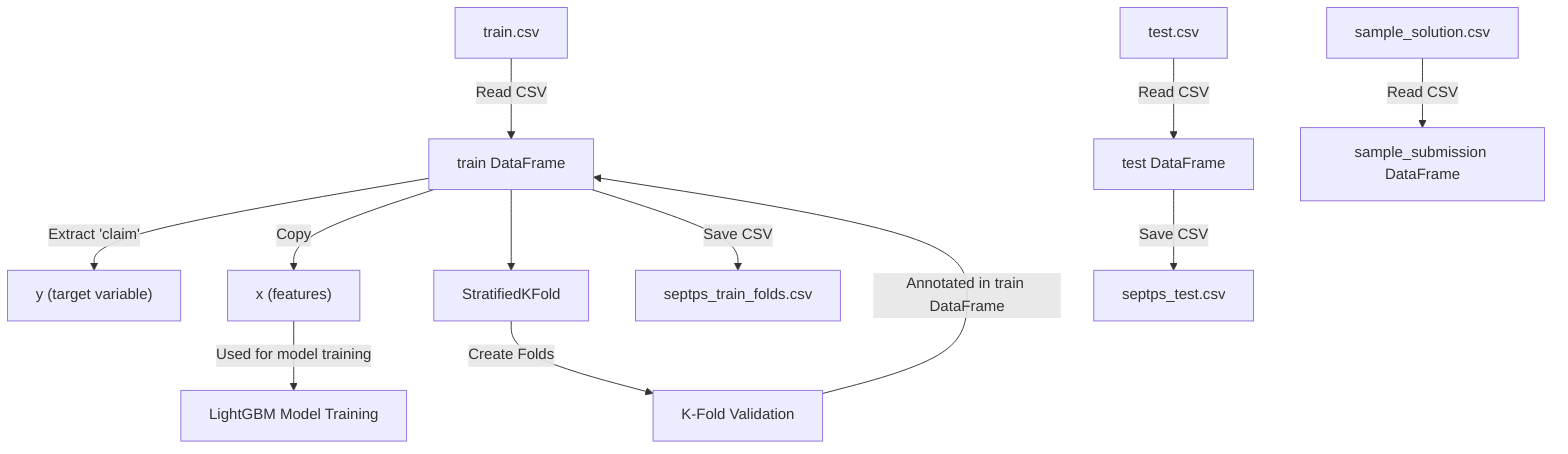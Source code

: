 flowchart TD
    %% Data Sources
    A["train.csv"] -->|"Read CSV"| B["train DataFrame"]
    C["test.csv"] -->|"Read CSV"| D["test DataFrame"]
    E["sample_solution.csv"] -->|"Read CSV"| F["sample_submission DataFrame"]

    %% Data Preparation
    B -->|"Extract 'claim'"| G["y (target variable)"]
    B -->|"Copy"| H["x (features)"]
    H -->|"Used for model training"| I["LightGBM Model Training"]

    %% KFold Preparation
    B --> J["StratifiedKFold"]
    J -->|"Create Folds"| K["K-Fold Validation"]
    K -->|"Annotated in train DataFrame"| B

    %% Saving Data
    B -->|"Save CSV"| L["septps_train_folds.csv"]
    D -->|"Save CSV"| M["septps_test.csv"]

    %% Comments for each node
    %% train.csv node represents the source CSV file containing training data
    %% test.csv node represents the source CSV file containing test data
    %% sample_solution.csv represents the sample solution for submission format
    %% B represents the DataFrame created from train.csv
    %% D represents the DataFrame created from test.csv
    %% F represents the DataFrame created for submission format
    %% G represents the target variable 'claim' extracted from train DataFrame
    %% H represents the input features for the model
    %% I represents where the input features are used for training the LightGBM model
    %% J represents the creation of Stratified KFold for validation
    %% K represents the K-Fold cross-validation process
    %% L represents the CSV file where train DataFrame with folds is saved
    %% M represents the CSV file where test DataFrame is saved